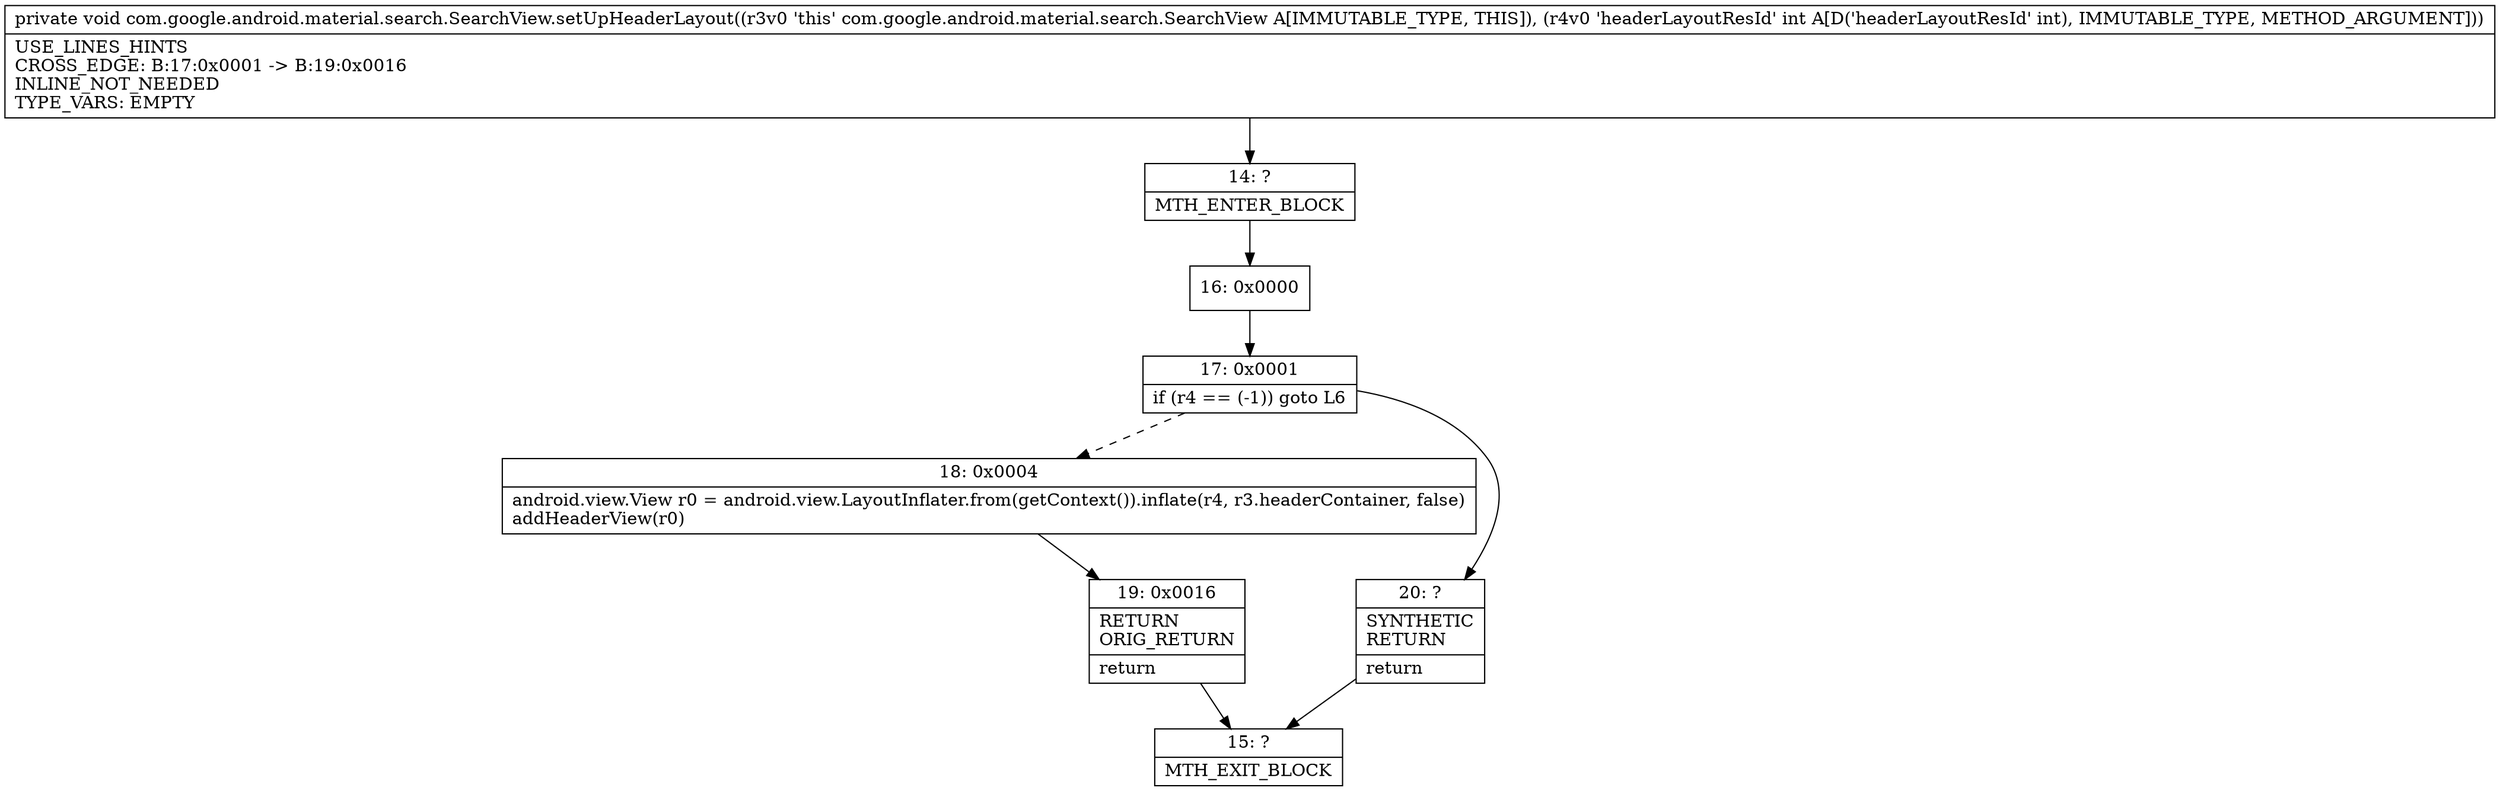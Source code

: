 digraph "CFG forcom.google.android.material.search.SearchView.setUpHeaderLayout(I)V" {
Node_14 [shape=record,label="{14\:\ ?|MTH_ENTER_BLOCK\l}"];
Node_16 [shape=record,label="{16\:\ 0x0000}"];
Node_17 [shape=record,label="{17\:\ 0x0001|if (r4 == (\-1)) goto L6\l}"];
Node_18 [shape=record,label="{18\:\ 0x0004|android.view.View r0 = android.view.LayoutInflater.from(getContext()).inflate(r4, r3.headerContainer, false)\laddHeaderView(r0)\l}"];
Node_19 [shape=record,label="{19\:\ 0x0016|RETURN\lORIG_RETURN\l|return\l}"];
Node_15 [shape=record,label="{15\:\ ?|MTH_EXIT_BLOCK\l}"];
Node_20 [shape=record,label="{20\:\ ?|SYNTHETIC\lRETURN\l|return\l}"];
MethodNode[shape=record,label="{private void com.google.android.material.search.SearchView.setUpHeaderLayout((r3v0 'this' com.google.android.material.search.SearchView A[IMMUTABLE_TYPE, THIS]), (r4v0 'headerLayoutResId' int A[D('headerLayoutResId' int), IMMUTABLE_TYPE, METHOD_ARGUMENT]))  | USE_LINES_HINTS\lCROSS_EDGE: B:17:0x0001 \-\> B:19:0x0016\lINLINE_NOT_NEEDED\lTYPE_VARS: EMPTY\l}"];
MethodNode -> Node_14;Node_14 -> Node_16;
Node_16 -> Node_17;
Node_17 -> Node_18[style=dashed];
Node_17 -> Node_20;
Node_18 -> Node_19;
Node_19 -> Node_15;
Node_20 -> Node_15;
}

